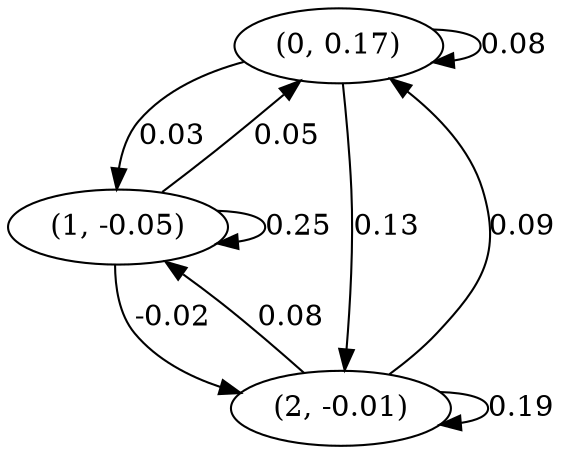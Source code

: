 digraph {
    0 [ label = "(0, 0.17)" ]
    1 [ label = "(1, -0.05)" ]
    2 [ label = "(2, -0.01)" ]
    0 -> 0 [ label = "0.08" ]
    1 -> 1 [ label = "0.25" ]
    2 -> 2 [ label = "0.19" ]
    1 -> 0 [ label = "0.05" ]
    2 -> 0 [ label = "0.09" ]
    0 -> 1 [ label = "0.03" ]
    2 -> 1 [ label = "0.08" ]
    0 -> 2 [ label = "0.13" ]
    1 -> 2 [ label = "-0.02" ]
}

